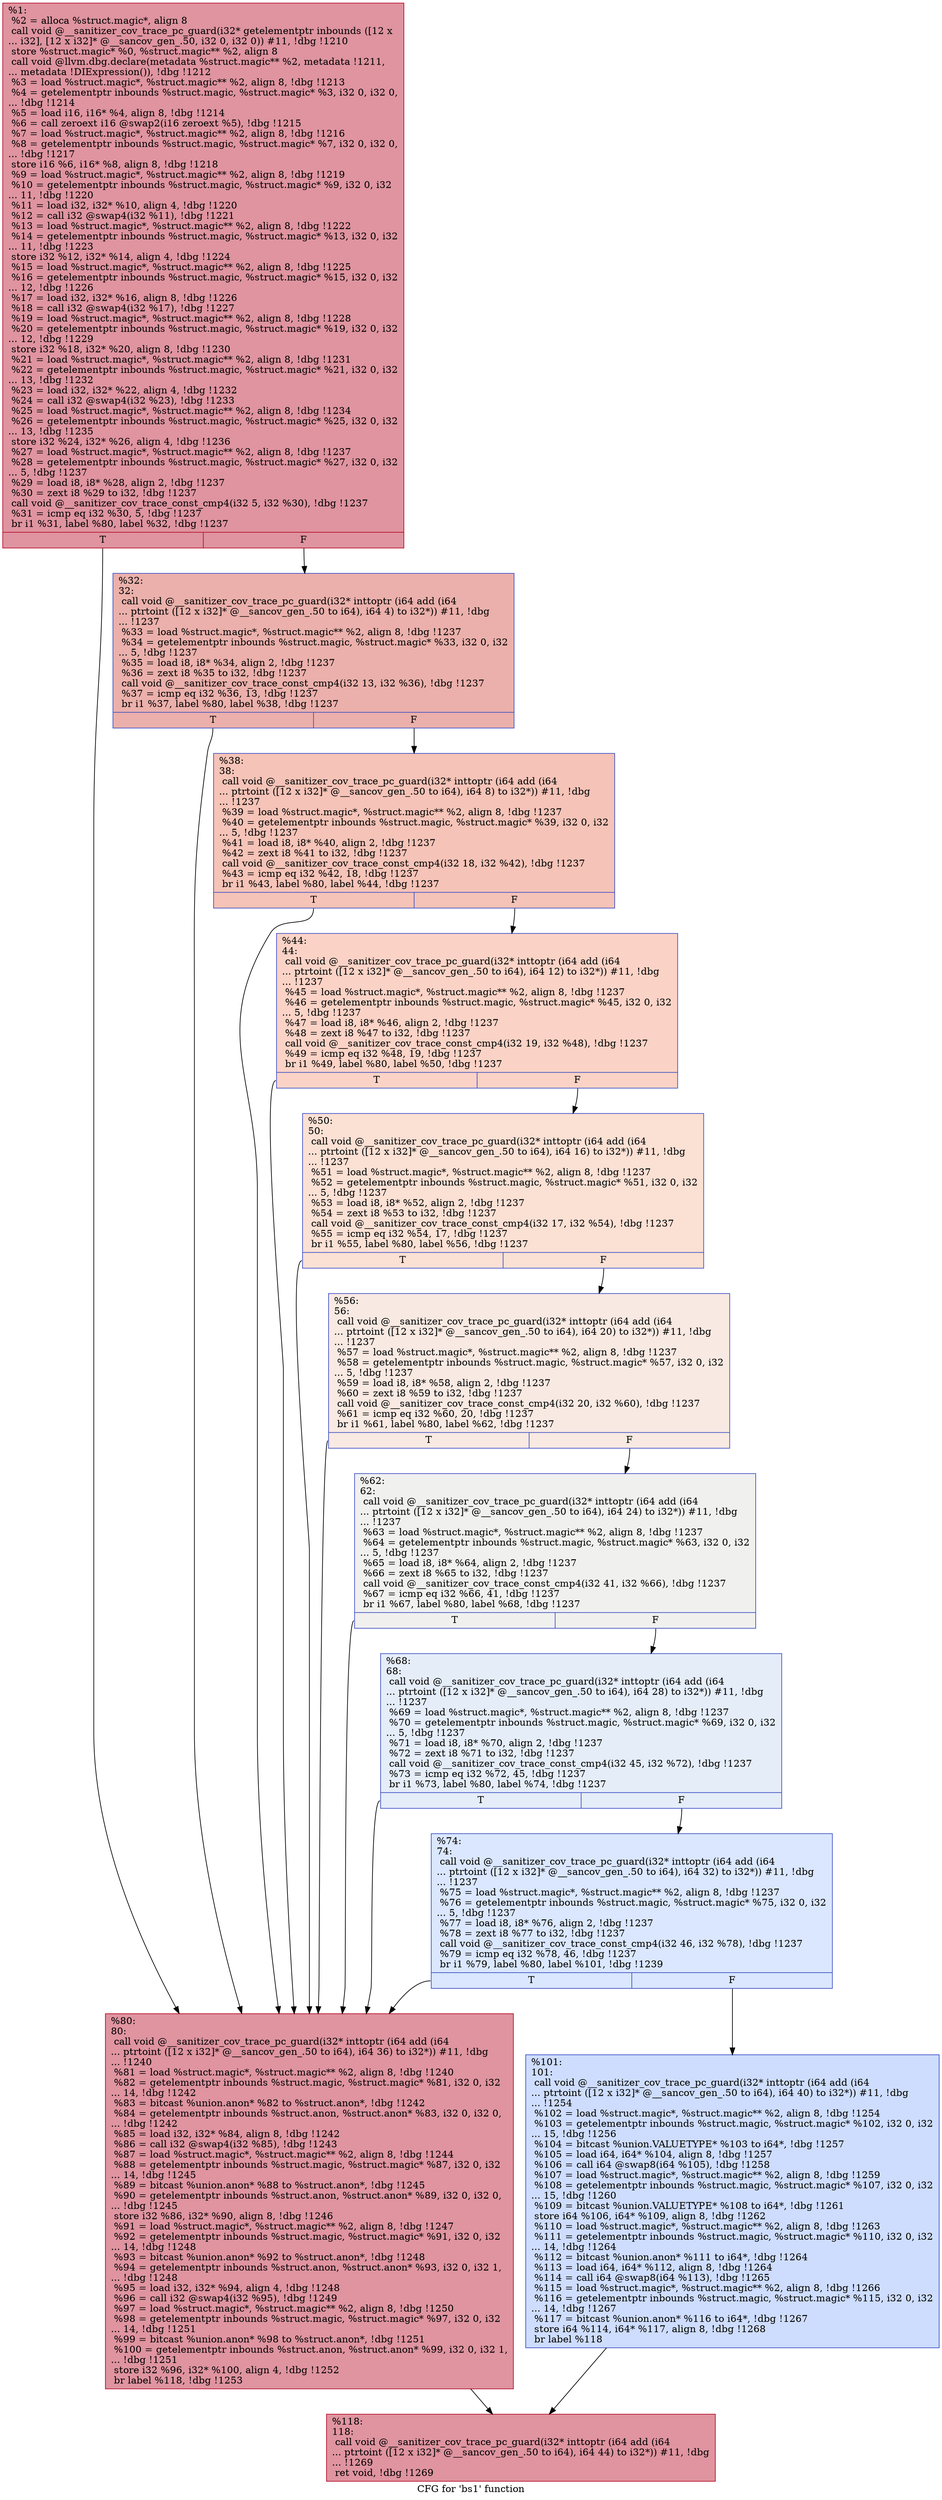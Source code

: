 digraph "CFG for 'bs1' function" {
	label="CFG for 'bs1' function";

	Node0x555555789740 [shape=record,color="#b70d28ff", style=filled, fillcolor="#b70d2870",label="{%1:\l  %2 = alloca %struct.magic*, align 8\l  call void @__sanitizer_cov_trace_pc_guard(i32* getelementptr inbounds ([12 x\l... i32], [12 x i32]* @__sancov_gen_.50, i32 0, i32 0)) #11, !dbg !1210\l  store %struct.magic* %0, %struct.magic** %2, align 8\l  call void @llvm.dbg.declare(metadata %struct.magic** %2, metadata !1211,\l... metadata !DIExpression()), !dbg !1212\l  %3 = load %struct.magic*, %struct.magic** %2, align 8, !dbg !1213\l  %4 = getelementptr inbounds %struct.magic, %struct.magic* %3, i32 0, i32 0,\l... !dbg !1214\l  %5 = load i16, i16* %4, align 8, !dbg !1214\l  %6 = call zeroext i16 @swap2(i16 zeroext %5), !dbg !1215\l  %7 = load %struct.magic*, %struct.magic** %2, align 8, !dbg !1216\l  %8 = getelementptr inbounds %struct.magic, %struct.magic* %7, i32 0, i32 0,\l... !dbg !1217\l  store i16 %6, i16* %8, align 8, !dbg !1218\l  %9 = load %struct.magic*, %struct.magic** %2, align 8, !dbg !1219\l  %10 = getelementptr inbounds %struct.magic, %struct.magic* %9, i32 0, i32\l... 11, !dbg !1220\l  %11 = load i32, i32* %10, align 4, !dbg !1220\l  %12 = call i32 @swap4(i32 %11), !dbg !1221\l  %13 = load %struct.magic*, %struct.magic** %2, align 8, !dbg !1222\l  %14 = getelementptr inbounds %struct.magic, %struct.magic* %13, i32 0, i32\l... 11, !dbg !1223\l  store i32 %12, i32* %14, align 4, !dbg !1224\l  %15 = load %struct.magic*, %struct.magic** %2, align 8, !dbg !1225\l  %16 = getelementptr inbounds %struct.magic, %struct.magic* %15, i32 0, i32\l... 12, !dbg !1226\l  %17 = load i32, i32* %16, align 8, !dbg !1226\l  %18 = call i32 @swap4(i32 %17), !dbg !1227\l  %19 = load %struct.magic*, %struct.magic** %2, align 8, !dbg !1228\l  %20 = getelementptr inbounds %struct.magic, %struct.magic* %19, i32 0, i32\l... 12, !dbg !1229\l  store i32 %18, i32* %20, align 8, !dbg !1230\l  %21 = load %struct.magic*, %struct.magic** %2, align 8, !dbg !1231\l  %22 = getelementptr inbounds %struct.magic, %struct.magic* %21, i32 0, i32\l... 13, !dbg !1232\l  %23 = load i32, i32* %22, align 4, !dbg !1232\l  %24 = call i32 @swap4(i32 %23), !dbg !1233\l  %25 = load %struct.magic*, %struct.magic** %2, align 8, !dbg !1234\l  %26 = getelementptr inbounds %struct.magic, %struct.magic* %25, i32 0, i32\l... 13, !dbg !1235\l  store i32 %24, i32* %26, align 4, !dbg !1236\l  %27 = load %struct.magic*, %struct.magic** %2, align 8, !dbg !1237\l  %28 = getelementptr inbounds %struct.magic, %struct.magic* %27, i32 0, i32\l... 5, !dbg !1237\l  %29 = load i8, i8* %28, align 2, !dbg !1237\l  %30 = zext i8 %29 to i32, !dbg !1237\l  call void @__sanitizer_cov_trace_const_cmp4(i32 5, i32 %30), !dbg !1237\l  %31 = icmp eq i32 %30, 5, !dbg !1237\l  br i1 %31, label %80, label %32, !dbg !1237\l|{<s0>T|<s1>F}}"];
	Node0x555555789740:s0 -> Node0x555555789a80;
	Node0x555555789740:s1 -> Node0x555555789800;
	Node0x555555789800 [shape=record,color="#3d50c3ff", style=filled, fillcolor="#d24b4070",label="{%32:\l32:                                               \l  call void @__sanitizer_cov_trace_pc_guard(i32* inttoptr (i64 add (i64\l... ptrtoint ([12 x i32]* @__sancov_gen_.50 to i64), i64 4) to i32*)) #11, !dbg\l... !1237\l  %33 = load %struct.magic*, %struct.magic** %2, align 8, !dbg !1237\l  %34 = getelementptr inbounds %struct.magic, %struct.magic* %33, i32 0, i32\l... 5, !dbg !1237\l  %35 = load i8, i8* %34, align 2, !dbg !1237\l  %36 = zext i8 %35 to i32, !dbg !1237\l  call void @__sanitizer_cov_trace_const_cmp4(i32 13, i32 %36), !dbg !1237\l  %37 = icmp eq i32 %36, 13, !dbg !1237\l  br i1 %37, label %80, label %38, !dbg !1237\l|{<s0>T|<s1>F}}"];
	Node0x555555789800:s0 -> Node0x555555789a80;
	Node0x555555789800:s1 -> Node0x555555789850;
	Node0x555555789850 [shape=record,color="#3d50c3ff", style=filled, fillcolor="#e8765c70",label="{%38:\l38:                                               \l  call void @__sanitizer_cov_trace_pc_guard(i32* inttoptr (i64 add (i64\l... ptrtoint ([12 x i32]* @__sancov_gen_.50 to i64), i64 8) to i32*)) #11, !dbg\l... !1237\l  %39 = load %struct.magic*, %struct.magic** %2, align 8, !dbg !1237\l  %40 = getelementptr inbounds %struct.magic, %struct.magic* %39, i32 0, i32\l... 5, !dbg !1237\l  %41 = load i8, i8* %40, align 2, !dbg !1237\l  %42 = zext i8 %41 to i32, !dbg !1237\l  call void @__sanitizer_cov_trace_const_cmp4(i32 18, i32 %42), !dbg !1237\l  %43 = icmp eq i32 %42, 18, !dbg !1237\l  br i1 %43, label %80, label %44, !dbg !1237\l|{<s0>T|<s1>F}}"];
	Node0x555555789850:s0 -> Node0x555555789a80;
	Node0x555555789850:s1 -> Node0x5555557898a0;
	Node0x5555557898a0 [shape=record,color="#3d50c3ff", style=filled, fillcolor="#f59c7d70",label="{%44:\l44:                                               \l  call void @__sanitizer_cov_trace_pc_guard(i32* inttoptr (i64 add (i64\l... ptrtoint ([12 x i32]* @__sancov_gen_.50 to i64), i64 12) to i32*)) #11, !dbg\l... !1237\l  %45 = load %struct.magic*, %struct.magic** %2, align 8, !dbg !1237\l  %46 = getelementptr inbounds %struct.magic, %struct.magic* %45, i32 0, i32\l... 5, !dbg !1237\l  %47 = load i8, i8* %46, align 2, !dbg !1237\l  %48 = zext i8 %47 to i32, !dbg !1237\l  call void @__sanitizer_cov_trace_const_cmp4(i32 19, i32 %48), !dbg !1237\l  %49 = icmp eq i32 %48, 19, !dbg !1237\l  br i1 %49, label %80, label %50, !dbg !1237\l|{<s0>T|<s1>F}}"];
	Node0x5555557898a0:s0 -> Node0x555555789a80;
	Node0x5555557898a0:s1 -> Node0x5555557898f0;
	Node0x5555557898f0 [shape=record,color="#3d50c3ff", style=filled, fillcolor="#f7b99e70",label="{%50:\l50:                                               \l  call void @__sanitizer_cov_trace_pc_guard(i32* inttoptr (i64 add (i64\l... ptrtoint ([12 x i32]* @__sancov_gen_.50 to i64), i64 16) to i32*)) #11, !dbg\l... !1237\l  %51 = load %struct.magic*, %struct.magic** %2, align 8, !dbg !1237\l  %52 = getelementptr inbounds %struct.magic, %struct.magic* %51, i32 0, i32\l... 5, !dbg !1237\l  %53 = load i8, i8* %52, align 2, !dbg !1237\l  %54 = zext i8 %53 to i32, !dbg !1237\l  call void @__sanitizer_cov_trace_const_cmp4(i32 17, i32 %54), !dbg !1237\l  %55 = icmp eq i32 %54, 17, !dbg !1237\l  br i1 %55, label %80, label %56, !dbg !1237\l|{<s0>T|<s1>F}}"];
	Node0x5555557898f0:s0 -> Node0x555555789a80;
	Node0x5555557898f0:s1 -> Node0x555555789940;
	Node0x555555789940 [shape=record,color="#3d50c3ff", style=filled, fillcolor="#efcebd70",label="{%56:\l56:                                               \l  call void @__sanitizer_cov_trace_pc_guard(i32* inttoptr (i64 add (i64\l... ptrtoint ([12 x i32]* @__sancov_gen_.50 to i64), i64 20) to i32*)) #11, !dbg\l... !1237\l  %57 = load %struct.magic*, %struct.magic** %2, align 8, !dbg !1237\l  %58 = getelementptr inbounds %struct.magic, %struct.magic* %57, i32 0, i32\l... 5, !dbg !1237\l  %59 = load i8, i8* %58, align 2, !dbg !1237\l  %60 = zext i8 %59 to i32, !dbg !1237\l  call void @__sanitizer_cov_trace_const_cmp4(i32 20, i32 %60), !dbg !1237\l  %61 = icmp eq i32 %60, 20, !dbg !1237\l  br i1 %61, label %80, label %62, !dbg !1237\l|{<s0>T|<s1>F}}"];
	Node0x555555789940:s0 -> Node0x555555789a80;
	Node0x555555789940:s1 -> Node0x555555789990;
	Node0x555555789990 [shape=record,color="#3d50c3ff", style=filled, fillcolor="#dedcdb70",label="{%62:\l62:                                               \l  call void @__sanitizer_cov_trace_pc_guard(i32* inttoptr (i64 add (i64\l... ptrtoint ([12 x i32]* @__sancov_gen_.50 to i64), i64 24) to i32*)) #11, !dbg\l... !1237\l  %63 = load %struct.magic*, %struct.magic** %2, align 8, !dbg !1237\l  %64 = getelementptr inbounds %struct.magic, %struct.magic* %63, i32 0, i32\l... 5, !dbg !1237\l  %65 = load i8, i8* %64, align 2, !dbg !1237\l  %66 = zext i8 %65 to i32, !dbg !1237\l  call void @__sanitizer_cov_trace_const_cmp4(i32 41, i32 %66), !dbg !1237\l  %67 = icmp eq i32 %66, 41, !dbg !1237\l  br i1 %67, label %80, label %68, !dbg !1237\l|{<s0>T|<s1>F}}"];
	Node0x555555789990:s0 -> Node0x555555789a80;
	Node0x555555789990:s1 -> Node0x5555557899e0;
	Node0x5555557899e0 [shape=record,color="#3d50c3ff", style=filled, fillcolor="#c5d6f270",label="{%68:\l68:                                               \l  call void @__sanitizer_cov_trace_pc_guard(i32* inttoptr (i64 add (i64\l... ptrtoint ([12 x i32]* @__sancov_gen_.50 to i64), i64 28) to i32*)) #11, !dbg\l... !1237\l  %69 = load %struct.magic*, %struct.magic** %2, align 8, !dbg !1237\l  %70 = getelementptr inbounds %struct.magic, %struct.magic* %69, i32 0, i32\l... 5, !dbg !1237\l  %71 = load i8, i8* %70, align 2, !dbg !1237\l  %72 = zext i8 %71 to i32, !dbg !1237\l  call void @__sanitizer_cov_trace_const_cmp4(i32 45, i32 %72), !dbg !1237\l  %73 = icmp eq i32 %72, 45, !dbg !1237\l  br i1 %73, label %80, label %74, !dbg !1237\l|{<s0>T|<s1>F}}"];
	Node0x5555557899e0:s0 -> Node0x555555789a80;
	Node0x5555557899e0:s1 -> Node0x555555789a30;
	Node0x555555789a30 [shape=record,color="#3d50c3ff", style=filled, fillcolor="#abc8fd70",label="{%74:\l74:                                               \l  call void @__sanitizer_cov_trace_pc_guard(i32* inttoptr (i64 add (i64\l... ptrtoint ([12 x i32]* @__sancov_gen_.50 to i64), i64 32) to i32*)) #11, !dbg\l... !1237\l  %75 = load %struct.magic*, %struct.magic** %2, align 8, !dbg !1237\l  %76 = getelementptr inbounds %struct.magic, %struct.magic* %75, i32 0, i32\l... 5, !dbg !1237\l  %77 = load i8, i8* %76, align 2, !dbg !1237\l  %78 = zext i8 %77 to i32, !dbg !1237\l  call void @__sanitizer_cov_trace_const_cmp4(i32 46, i32 %78), !dbg !1237\l  %79 = icmp eq i32 %78, 46, !dbg !1237\l  br i1 %79, label %80, label %101, !dbg !1239\l|{<s0>T|<s1>F}}"];
	Node0x555555789a30:s0 -> Node0x555555789a80;
	Node0x555555789a30:s1 -> Node0x555555789ad0;
	Node0x555555789a80 [shape=record,color="#b70d28ff", style=filled, fillcolor="#b70d2870",label="{%80:\l80:                                               \l  call void @__sanitizer_cov_trace_pc_guard(i32* inttoptr (i64 add (i64\l... ptrtoint ([12 x i32]* @__sancov_gen_.50 to i64), i64 36) to i32*)) #11, !dbg\l... !1240\l  %81 = load %struct.magic*, %struct.magic** %2, align 8, !dbg !1240\l  %82 = getelementptr inbounds %struct.magic, %struct.magic* %81, i32 0, i32\l... 14, !dbg !1242\l  %83 = bitcast %union.anon* %82 to %struct.anon*, !dbg !1242\l  %84 = getelementptr inbounds %struct.anon, %struct.anon* %83, i32 0, i32 0,\l... !dbg !1242\l  %85 = load i32, i32* %84, align 8, !dbg !1242\l  %86 = call i32 @swap4(i32 %85), !dbg !1243\l  %87 = load %struct.magic*, %struct.magic** %2, align 8, !dbg !1244\l  %88 = getelementptr inbounds %struct.magic, %struct.magic* %87, i32 0, i32\l... 14, !dbg !1245\l  %89 = bitcast %union.anon* %88 to %struct.anon*, !dbg !1245\l  %90 = getelementptr inbounds %struct.anon, %struct.anon* %89, i32 0, i32 0,\l... !dbg !1245\l  store i32 %86, i32* %90, align 8, !dbg !1246\l  %91 = load %struct.magic*, %struct.magic** %2, align 8, !dbg !1247\l  %92 = getelementptr inbounds %struct.magic, %struct.magic* %91, i32 0, i32\l... 14, !dbg !1248\l  %93 = bitcast %union.anon* %92 to %struct.anon*, !dbg !1248\l  %94 = getelementptr inbounds %struct.anon, %struct.anon* %93, i32 0, i32 1,\l... !dbg !1248\l  %95 = load i32, i32* %94, align 4, !dbg !1248\l  %96 = call i32 @swap4(i32 %95), !dbg !1249\l  %97 = load %struct.magic*, %struct.magic** %2, align 8, !dbg !1250\l  %98 = getelementptr inbounds %struct.magic, %struct.magic* %97, i32 0, i32\l... 14, !dbg !1251\l  %99 = bitcast %union.anon* %98 to %struct.anon*, !dbg !1251\l  %100 = getelementptr inbounds %struct.anon, %struct.anon* %99, i32 0, i32 1,\l... !dbg !1251\l  store i32 %96, i32* %100, align 4, !dbg !1252\l  br label %118, !dbg !1253\l}"];
	Node0x555555789a80 -> Node0x555555789b20;
	Node0x555555789ad0 [shape=record,color="#3d50c3ff", style=filled, fillcolor="#8fb1fe70",label="{%101:\l101:                                              \l  call void @__sanitizer_cov_trace_pc_guard(i32* inttoptr (i64 add (i64\l... ptrtoint ([12 x i32]* @__sancov_gen_.50 to i64), i64 40) to i32*)) #11, !dbg\l... !1254\l  %102 = load %struct.magic*, %struct.magic** %2, align 8, !dbg !1254\l  %103 = getelementptr inbounds %struct.magic, %struct.magic* %102, i32 0, i32\l... 15, !dbg !1256\l  %104 = bitcast %union.VALUETYPE* %103 to i64*, !dbg !1257\l  %105 = load i64, i64* %104, align 8, !dbg !1257\l  %106 = call i64 @swap8(i64 %105), !dbg !1258\l  %107 = load %struct.magic*, %struct.magic** %2, align 8, !dbg !1259\l  %108 = getelementptr inbounds %struct.magic, %struct.magic* %107, i32 0, i32\l... 15, !dbg !1260\l  %109 = bitcast %union.VALUETYPE* %108 to i64*, !dbg !1261\l  store i64 %106, i64* %109, align 8, !dbg !1262\l  %110 = load %struct.magic*, %struct.magic** %2, align 8, !dbg !1263\l  %111 = getelementptr inbounds %struct.magic, %struct.magic* %110, i32 0, i32\l... 14, !dbg !1264\l  %112 = bitcast %union.anon* %111 to i64*, !dbg !1264\l  %113 = load i64, i64* %112, align 8, !dbg !1264\l  %114 = call i64 @swap8(i64 %113), !dbg !1265\l  %115 = load %struct.magic*, %struct.magic** %2, align 8, !dbg !1266\l  %116 = getelementptr inbounds %struct.magic, %struct.magic* %115, i32 0, i32\l... 14, !dbg !1267\l  %117 = bitcast %union.anon* %116 to i64*, !dbg !1267\l  store i64 %114, i64* %117, align 8, !dbg !1268\l  br label %118\l}"];
	Node0x555555789ad0 -> Node0x555555789b20;
	Node0x555555789b20 [shape=record,color="#b70d28ff", style=filled, fillcolor="#b70d2870",label="{%118:\l118:                                              \l  call void @__sanitizer_cov_trace_pc_guard(i32* inttoptr (i64 add (i64\l... ptrtoint ([12 x i32]* @__sancov_gen_.50 to i64), i64 44) to i32*)) #11, !dbg\l... !1269\l  ret void, !dbg !1269\l}"];
}
